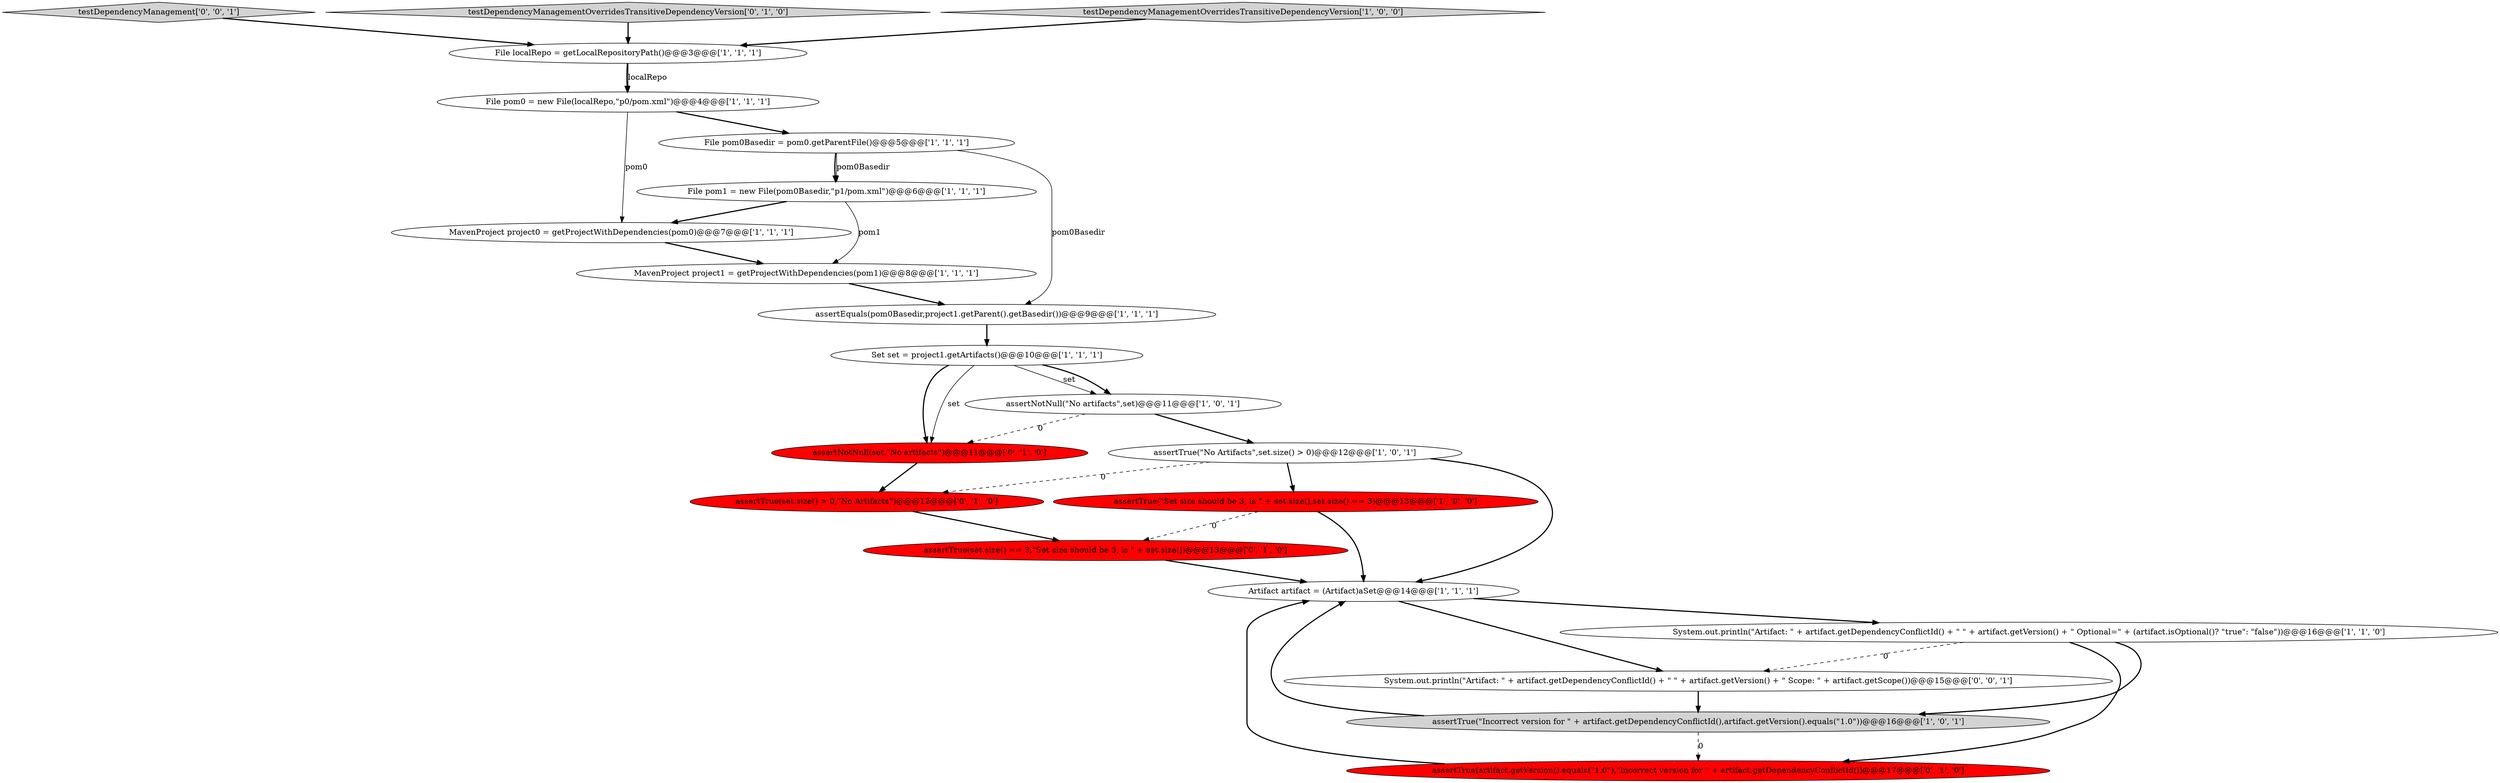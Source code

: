 digraph {
15 [style = filled, label = "assertNotNull(set,\"No artifacts\")@@@11@@@['0', '1', '0']", fillcolor = red, shape = ellipse image = "AAA1AAABBB2BBB"];
0 [style = filled, label = "MavenProject project0 = getProjectWithDependencies(pom0)@@@7@@@['1', '1', '1']", fillcolor = white, shape = ellipse image = "AAA0AAABBB1BBB"];
20 [style = filled, label = "testDependencyManagement['0', '0', '1']", fillcolor = lightgray, shape = diamond image = "AAA0AAABBB3BBB"];
21 [style = filled, label = "System.out.println(\"Artifact: \" + artifact.getDependencyConflictId() + \" \" + artifact.getVersion() + \" Scope: \" + artifact.getScope())@@@15@@@['0', '0', '1']", fillcolor = white, shape = ellipse image = "AAA0AAABBB3BBB"];
10 [style = filled, label = "File pom1 = new File(pom0Basedir,\"p1/pom.xml\")@@@6@@@['1', '1', '1']", fillcolor = white, shape = ellipse image = "AAA0AAABBB1BBB"];
19 [style = filled, label = "testDependencyManagementOverridesTransitiveDependencyVersion['0', '1', '0']", fillcolor = lightgray, shape = diamond image = "AAA0AAABBB2BBB"];
3 [style = filled, label = "File pom0Basedir = pom0.getParentFile()@@@5@@@['1', '1', '1']", fillcolor = white, shape = ellipse image = "AAA0AAABBB1BBB"];
1 [style = filled, label = "assertEquals(pom0Basedir,project1.getParent().getBasedir())@@@9@@@['1', '1', '1']", fillcolor = white, shape = ellipse image = "AAA0AAABBB1BBB"];
13 [style = filled, label = "assertNotNull(\"No artifacts\",set)@@@11@@@['1', '0', '1']", fillcolor = white, shape = ellipse image = "AAA0AAABBB1BBB"];
17 [style = filled, label = "assertTrue(set.size() > 0,\"No Artifacts\")@@@12@@@['0', '1', '0']", fillcolor = red, shape = ellipse image = "AAA1AAABBB2BBB"];
16 [style = filled, label = "assertTrue(set.size() == 3,\"Set size should be 3, is \" + set.size())@@@13@@@['0', '1', '0']", fillcolor = red, shape = ellipse image = "AAA1AAABBB2BBB"];
14 [style = filled, label = "assertTrue(\"No Artifacts\",set.size() > 0)@@@12@@@['1', '0', '1']", fillcolor = white, shape = ellipse image = "AAA0AAABBB1BBB"];
8 [style = filled, label = "File localRepo = getLocalRepositoryPath()@@@3@@@['1', '1', '1']", fillcolor = white, shape = ellipse image = "AAA0AAABBB1BBB"];
6 [style = filled, label = "File pom0 = new File(localRepo,\"p0/pom.xml\")@@@4@@@['1', '1', '1']", fillcolor = white, shape = ellipse image = "AAA0AAABBB1BBB"];
2 [style = filled, label = "System.out.println(\"Artifact: \" + artifact.getDependencyConflictId() + \" \" + artifact.getVersion() + \" Optional=\" + (artifact.isOptional()? \"true\": \"false\"))@@@16@@@['1', '1', '0']", fillcolor = white, shape = ellipse image = "AAA0AAABBB1BBB"];
4 [style = filled, label = "Set set = project1.getArtifacts()@@@10@@@['1', '1', '1']", fillcolor = white, shape = ellipse image = "AAA0AAABBB1BBB"];
18 [style = filled, label = "assertTrue(artifact.getVersion().equals(\"1.0\"),\"Incorrect version for \" + artifact.getDependencyConflictId())@@@17@@@['0', '1', '0']", fillcolor = red, shape = ellipse image = "AAA1AAABBB2BBB"];
5 [style = filled, label = "MavenProject project1 = getProjectWithDependencies(pom1)@@@8@@@['1', '1', '1']", fillcolor = white, shape = ellipse image = "AAA0AAABBB1BBB"];
11 [style = filled, label = "assertTrue(\"Set size should be 3, is \" + set.size(),set.size() == 3)@@@13@@@['1', '0', '0']", fillcolor = red, shape = ellipse image = "AAA1AAABBB1BBB"];
12 [style = filled, label = "testDependencyManagementOverridesTransitiveDependencyVersion['1', '0', '0']", fillcolor = lightgray, shape = diamond image = "AAA0AAABBB1BBB"];
7 [style = filled, label = "assertTrue(\"Incorrect version for \" + artifact.getDependencyConflictId(),artifact.getVersion().equals(\"1.0\"))@@@16@@@['1', '0', '1']", fillcolor = lightgray, shape = ellipse image = "AAA0AAABBB1BBB"];
9 [style = filled, label = "Artifact artifact = (Artifact)aSet@@@14@@@['1', '1', '1']", fillcolor = white, shape = ellipse image = "AAA0AAABBB1BBB"];
6->3 [style = bold, label=""];
1->4 [style = bold, label=""];
7->18 [style = dashed, label="0"];
3->1 [style = solid, label="pom0Basedir"];
9->2 [style = bold, label=""];
11->16 [style = dashed, label="0"];
4->13 [style = solid, label="set"];
4->13 [style = bold, label=""];
4->15 [style = bold, label=""];
2->18 [style = bold, label=""];
6->0 [style = solid, label="pom0"];
8->6 [style = bold, label=""];
4->15 [style = solid, label="set"];
11->9 [style = bold, label=""];
13->15 [style = dashed, label="0"];
19->8 [style = bold, label=""];
7->9 [style = bold, label=""];
8->6 [style = solid, label="localRepo"];
3->10 [style = bold, label=""];
5->1 [style = bold, label=""];
15->17 [style = bold, label=""];
20->8 [style = bold, label=""];
10->5 [style = solid, label="pom1"];
2->21 [style = dashed, label="0"];
12->8 [style = bold, label=""];
10->0 [style = bold, label=""];
3->10 [style = solid, label="pom0Basedir"];
18->9 [style = bold, label=""];
9->21 [style = bold, label=""];
21->7 [style = bold, label=""];
14->17 [style = dashed, label="0"];
14->9 [style = bold, label=""];
2->7 [style = bold, label=""];
14->11 [style = bold, label=""];
13->14 [style = bold, label=""];
16->9 [style = bold, label=""];
17->16 [style = bold, label=""];
0->5 [style = bold, label=""];
}
